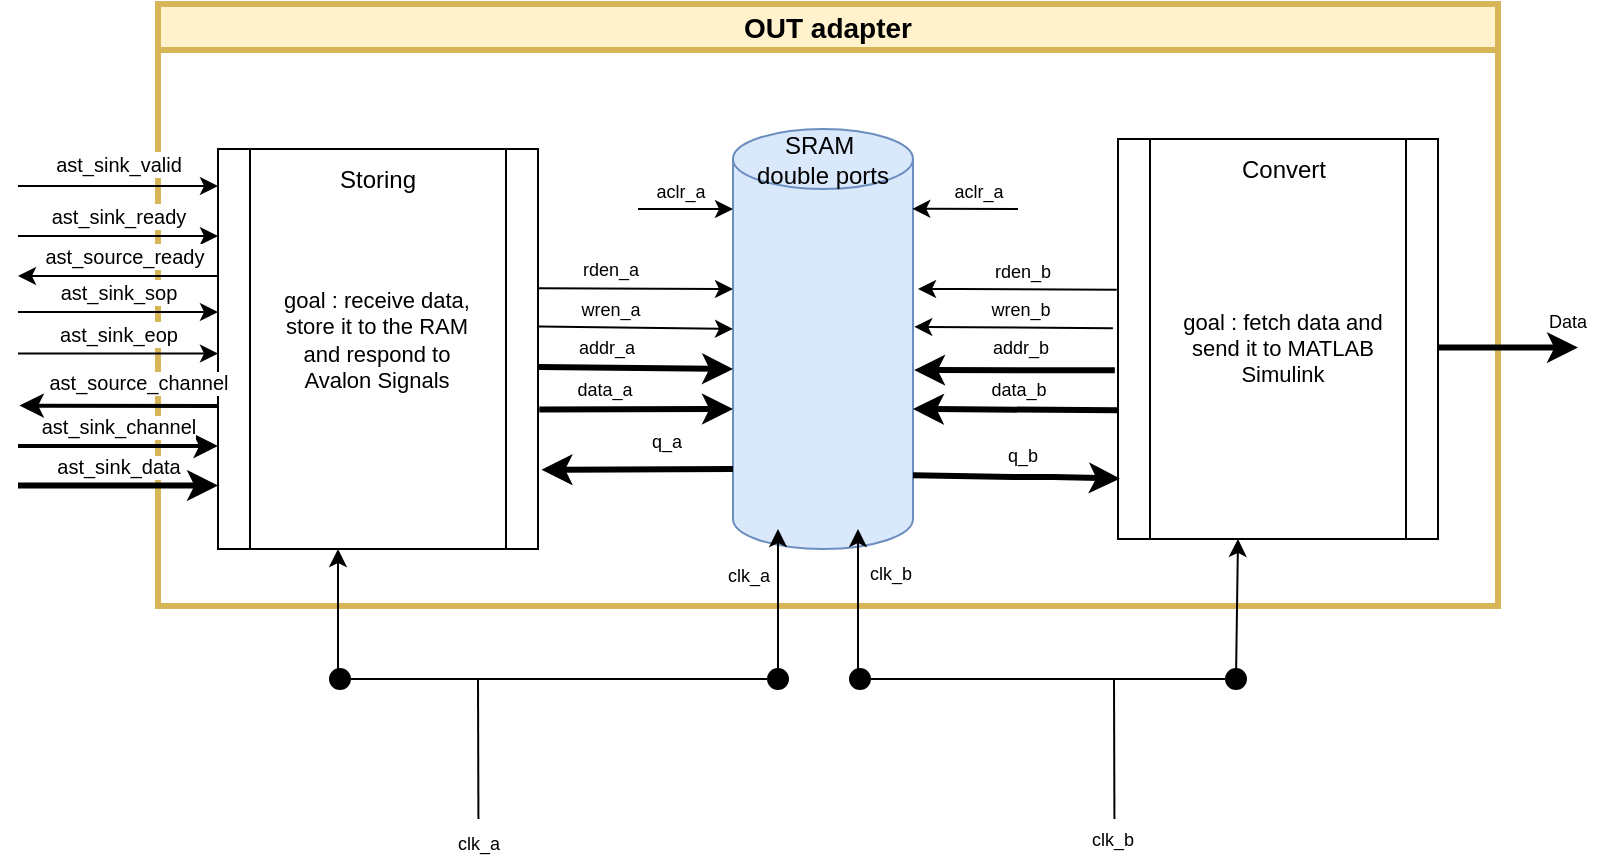 <mxfile version="20.6.2" type="device"><diagram id="scQfgee1Pzgv_DLYSSfQ" name="Page-1"><mxGraphModel dx="739" dy="388" grid="1" gridSize="10" guides="1" tooltips="1" connect="1" arrows="1" fold="1" page="1" pageScale="1" pageWidth="1169" pageHeight="827" math="0" shadow="0"><root><mxCell id="0"/><mxCell id="1" parent="0"/><mxCell id="AdCbfNfEjxr4OPxTVzY8-1" value="" style="shape=cylinder3;whiteSpace=wrap;html=1;boundedLbl=1;backgroundOutline=1;size=15;fillColor=#dae8fc;strokeColor=#6c8ebf;" vertex="1" parent="1"><mxGeometry x="567.5" y="202.5" width="90" height="210" as="geometry"/></mxCell><mxCell id="AdCbfNfEjxr4OPxTVzY8-2" value="SRAM&amp;nbsp;&lt;br&gt;double ports" style="text;html=1;strokeColor=none;fillColor=none;align=center;verticalAlign=middle;whiteSpace=wrap;rounded=0;" vertex="1" parent="1"><mxGeometry x="575" y="202.5" width="75" height="30" as="geometry"/></mxCell><mxCell id="AdCbfNfEjxr4OPxTVzY8-3" value="" style="endArrow=classic;html=1;rounded=0;" edge="1" parent="1"><mxGeometry width="50" height="50" relative="1" as="geometry"><mxPoint x="520" y="242.5" as="sourcePoint"/><mxPoint x="567.5" y="242.5" as="targetPoint"/></mxGeometry></mxCell><mxCell id="AdCbfNfEjxr4OPxTVzY8-4" value="&lt;font style=&quot;font-size: 9px;&quot;&gt;aclr_a&lt;/font&gt;" style="edgeLabel;html=1;align=center;verticalAlign=middle;resizable=0;points=[];" vertex="1" connectable="0" parent="AdCbfNfEjxr4OPxTVzY8-3"><mxGeometry x="-0.391" y="1" relative="1" as="geometry"><mxPoint x="6" y="-9" as="offset"/></mxGeometry></mxCell><mxCell id="AdCbfNfEjxr4OPxTVzY8-5" value="" style="endArrow=classic;html=1;rounded=0;strokeWidth=3;exitX=1.002;exitY=0.545;exitDx=0;exitDy=0;exitPerimeter=0;" edge="1" parent="1" source="AdCbfNfEjxr4OPxTVzY8-18"><mxGeometry width="50" height="50" relative="1" as="geometry"><mxPoint x="520" y="322.5" as="sourcePoint"/><mxPoint x="567.5" y="322.5" as="targetPoint"/><Array as="points"/></mxGeometry></mxCell><mxCell id="AdCbfNfEjxr4OPxTVzY8-6" value="addr_a" style="edgeLabel;html=1;align=center;verticalAlign=middle;resizable=0;points=[];fontSize=9;" vertex="1" connectable="0" parent="AdCbfNfEjxr4OPxTVzY8-5"><mxGeometry x="-0.511" y="-2" relative="1" as="geometry"><mxPoint x="9" y="-12" as="offset"/></mxGeometry></mxCell><mxCell id="AdCbfNfEjxr4OPxTVzY8-7" value="" style="endArrow=classic;html=1;rounded=0;exitX=1;exitY=0.348;exitDx=0;exitDy=0;exitPerimeter=0;" edge="1" parent="1" source="AdCbfNfEjxr4OPxTVzY8-18"><mxGeometry width="50" height="50" relative="1" as="geometry"><mxPoint x="520" y="282.5" as="sourcePoint"/><mxPoint x="567.5" y="282.5" as="targetPoint"/></mxGeometry></mxCell><mxCell id="AdCbfNfEjxr4OPxTVzY8-8" value="&lt;font style=&quot;font-size: 9px;&quot;&gt;rden_a&lt;/font&gt;" style="edgeLabel;html=1;align=center;verticalAlign=middle;resizable=0;points=[];" vertex="1" connectable="0" parent="AdCbfNfEjxr4OPxTVzY8-7"><mxGeometry x="-0.391" y="1" relative="1" as="geometry"><mxPoint x="6" y="-9" as="offset"/></mxGeometry></mxCell><mxCell id="AdCbfNfEjxr4OPxTVzY8-9" value="" style="endArrow=classic;html=1;rounded=0;exitX=1.002;exitY=0.444;exitDx=0;exitDy=0;exitPerimeter=0;" edge="1" parent="1" source="AdCbfNfEjxr4OPxTVzY8-18"><mxGeometry width="50" height="50" relative="1" as="geometry"><mxPoint x="520" y="302.5" as="sourcePoint"/><mxPoint x="567.5" y="302.5" as="targetPoint"/></mxGeometry></mxCell><mxCell id="AdCbfNfEjxr4OPxTVzY8-10" value="&lt;font style=&quot;font-size: 9px;&quot;&gt;wren_a&lt;/font&gt;" style="edgeLabel;html=1;align=center;verticalAlign=middle;resizable=0;points=[];" vertex="1" connectable="0" parent="AdCbfNfEjxr4OPxTVzY8-9"><mxGeometry x="-0.391" y="1" relative="1" as="geometry"><mxPoint x="6" y="-9" as="offset"/></mxGeometry></mxCell><mxCell id="AdCbfNfEjxr4OPxTVzY8-11" value="" style="endArrow=classic;html=1;rounded=0;strokeWidth=3;exitX=1.004;exitY=0.651;exitDx=0;exitDy=0;exitPerimeter=0;" edge="1" parent="1" source="AdCbfNfEjxr4OPxTVzY8-18"><mxGeometry width="50" height="50" relative="1" as="geometry"><mxPoint x="470" y="342.5" as="sourcePoint"/><mxPoint x="567.5" y="342.5" as="targetPoint"/><Array as="points"/></mxGeometry></mxCell><mxCell id="AdCbfNfEjxr4OPxTVzY8-12" value="data_a" style="edgeLabel;html=1;align=center;verticalAlign=middle;resizable=0;points=[];fontSize=9;" vertex="1" connectable="0" parent="AdCbfNfEjxr4OPxTVzY8-11"><mxGeometry x="-0.511" y="-2" relative="1" as="geometry"><mxPoint x="9" y="-12" as="offset"/></mxGeometry></mxCell><mxCell id="AdCbfNfEjxr4OPxTVzY8-13" value="" style="endArrow=classic;html=1;rounded=0;strokeWidth=3;entryX=1.011;entryY=0.802;entryDx=0;entryDy=0;entryPerimeter=0;" edge="1" parent="1" target="AdCbfNfEjxr4OPxTVzY8-18"><mxGeometry width="50" height="50" relative="1" as="geometry"><mxPoint x="567.5" y="372.5" as="sourcePoint"/><mxPoint x="520" y="372.5" as="targetPoint"/><Array as="points"/></mxGeometry></mxCell><mxCell id="AdCbfNfEjxr4OPxTVzY8-14" value="q_a" style="edgeLabel;html=1;align=center;verticalAlign=middle;resizable=0;points=[];fontSize=9;" vertex="1" connectable="0" parent="AdCbfNfEjxr4OPxTVzY8-13"><mxGeometry x="-0.511" y="-2" relative="1" as="geometry"><mxPoint x="-10" y="-12" as="offset"/></mxGeometry></mxCell><mxCell id="AdCbfNfEjxr4OPxTVzY8-17" value="" style="group;fillColor=#dae8fc;strokeColor=#6c8ebf;" vertex="1" connectable="0" parent="1"><mxGeometry x="310" y="212.5" width="160" height="200" as="geometry"/></mxCell><mxCell id="AdCbfNfEjxr4OPxTVzY8-18" value="" style="shape=process;whiteSpace=wrap;html=1;backgroundOutline=1;fontSize=9;" vertex="1" parent="AdCbfNfEjxr4OPxTVzY8-17"><mxGeometry width="160" height="200" as="geometry"/></mxCell><mxCell id="AdCbfNfEjxr4OPxTVzY8-19" value="Storing" style="text;html=1;strokeColor=none;fillColor=none;align=center;verticalAlign=middle;whiteSpace=wrap;rounded=0;" vertex="1" parent="AdCbfNfEjxr4OPxTVzY8-17"><mxGeometry x="34.783" width="90.435" height="30" as="geometry"/></mxCell><mxCell id="AdCbfNfEjxr4OPxTVzY8-20" value="&lt;font style=&quot;font-size: 11px;&quot;&gt;goal : receive data, store it to the RAM and respond to Avalon Signals&lt;/font&gt;" style="text;html=1;strokeColor=none;fillColor=none;align=center;verticalAlign=middle;whiteSpace=wrap;rounded=0;fontSize=9;" vertex="1" parent="AdCbfNfEjxr4OPxTVzY8-17"><mxGeometry x="24.348" y="80" width="111.304" height="30" as="geometry"/></mxCell><mxCell id="AdCbfNfEjxr4OPxTVzY8-21" value="" style="shape=process;whiteSpace=wrap;html=1;backgroundOutline=1;fontSize=9;" vertex="1" parent="1"><mxGeometry x="760" y="207.5" width="160" height="200" as="geometry"/></mxCell><mxCell id="AdCbfNfEjxr4OPxTVzY8-22" value="" style="endArrow=classic;html=1;rounded=0;entryX=0.996;entryY=0.19;entryDx=0;entryDy=0;entryPerimeter=0;" edge="1" parent="1" target="AdCbfNfEjxr4OPxTVzY8-1"><mxGeometry width="50" height="50" relative="1" as="geometry"><mxPoint x="710" y="242.5" as="sourcePoint"/><mxPoint x="737.5" y="232.5" as="targetPoint"/></mxGeometry></mxCell><mxCell id="AdCbfNfEjxr4OPxTVzY8-23" value="&lt;font style=&quot;font-size: 9px;&quot;&gt;aclr_a&lt;/font&gt;" style="edgeLabel;html=1;align=center;verticalAlign=middle;resizable=0;points=[];" vertex="1" connectable="0" parent="AdCbfNfEjxr4OPxTVzY8-22"><mxGeometry x="-0.391" y="1" relative="1" as="geometry"><mxPoint x="-4" y="-11" as="offset"/></mxGeometry></mxCell><mxCell id="AdCbfNfEjxr4OPxTVzY8-24" value="" style="endArrow=classic;html=1;rounded=0;strokeWidth=3;exitX=-0.01;exitY=0.578;exitDx=0;exitDy=0;exitPerimeter=0;entryX=1.006;entryY=0.574;entryDx=0;entryDy=0;entryPerimeter=0;" edge="1" parent="1" source="AdCbfNfEjxr4OPxTVzY8-21" target="AdCbfNfEjxr4OPxTVzY8-1"><mxGeometry width="50" height="50" relative="1" as="geometry"><mxPoint x="700" y="307.0" as="sourcePoint"/><mxPoint x="797.04" y="308" as="targetPoint"/><Array as="points"/></mxGeometry></mxCell><mxCell id="AdCbfNfEjxr4OPxTVzY8-25" value="addr_b" style="edgeLabel;html=1;align=center;verticalAlign=middle;resizable=0;points=[];fontSize=9;" vertex="1" connectable="0" parent="AdCbfNfEjxr4OPxTVzY8-24"><mxGeometry x="-0.511" y="-2" relative="1" as="geometry"><mxPoint x="-23" y="-9" as="offset"/></mxGeometry></mxCell><mxCell id="AdCbfNfEjxr4OPxTVzY8-26" value="" style="endArrow=classic;html=1;rounded=0;exitX=-0.004;exitY=0.377;exitDx=0;exitDy=0;exitPerimeter=0;" edge="1" parent="1" source="AdCbfNfEjxr4OPxTVzY8-21"><mxGeometry width="50" height="50" relative="1" as="geometry"><mxPoint x="657.5" y="262.5" as="sourcePoint"/><mxPoint x="660" y="282.5" as="targetPoint"/><Array as="points"><mxPoint x="680" y="282.5"/></Array></mxGeometry></mxCell><mxCell id="AdCbfNfEjxr4OPxTVzY8-27" value="&lt;font style=&quot;font-size: 9px;&quot;&gt;rden_b&lt;/font&gt;" style="edgeLabel;html=1;align=center;verticalAlign=middle;resizable=0;points=[];" vertex="1" connectable="0" parent="AdCbfNfEjxr4OPxTVzY8-26"><mxGeometry x="-0.391" y="1" relative="1" as="geometry"><mxPoint x="-17" y="-11" as="offset"/></mxGeometry></mxCell><mxCell id="AdCbfNfEjxr4OPxTVzY8-28" value="" style="endArrow=classic;html=1;rounded=0;exitX=-0.011;exitY=0.473;exitDx=0;exitDy=0;exitPerimeter=0;entryX=1.007;entryY=0.471;entryDx=0;entryDy=0;entryPerimeter=0;" edge="1" parent="1"><mxGeometry width="50" height="50" relative="1" as="geometry"><mxPoint x="757.47" y="302.1" as="sourcePoint"/><mxPoint x="658.13" y="301.41" as="targetPoint"/></mxGeometry></mxCell><mxCell id="AdCbfNfEjxr4OPxTVzY8-29" value="&lt;font style=&quot;font-size: 9px;&quot;&gt;wren_b&lt;/font&gt;" style="edgeLabel;html=1;align=center;verticalAlign=middle;resizable=0;points=[];" vertex="1" connectable="0" parent="AdCbfNfEjxr4OPxTVzY8-28"><mxGeometry x="-0.391" y="1" relative="1" as="geometry"><mxPoint x="-17" y="-11" as="offset"/></mxGeometry></mxCell><mxCell id="AdCbfNfEjxr4OPxTVzY8-30" value="" style="endArrow=classic;html=1;rounded=0;strokeWidth=3;exitX=-0.002;exitY=0.69;exitDx=0;exitDy=0;exitPerimeter=0;entryX=0.993;entryY=0.678;entryDx=0;entryDy=0;entryPerimeter=0;" edge="1" parent="1"><mxGeometry width="50" height="50" relative="1" as="geometry"><mxPoint x="760.17" y="343.12" as="sourcePoint"/><mxPoint x="657.5" y="342.5" as="targetPoint"/><Array as="points"/></mxGeometry></mxCell><mxCell id="AdCbfNfEjxr4OPxTVzY8-31" value="data_b" style="edgeLabel;html=1;align=center;verticalAlign=middle;resizable=0;points=[];fontSize=9;" vertex="1" connectable="0" parent="AdCbfNfEjxr4OPxTVzY8-30"><mxGeometry x="-0.511" y="-2" relative="1" as="geometry"><mxPoint x="-25" y="-8" as="offset"/></mxGeometry></mxCell><mxCell id="AdCbfNfEjxr4OPxTVzY8-32" value="" style="endArrow=classic;html=1;rounded=0;strokeWidth=3;exitX=1.028;exitY=0.81;exitDx=0;exitDy=0;exitPerimeter=0;entryX=0.006;entryY=0.849;entryDx=0;entryDy=0;entryPerimeter=0;" edge="1" parent="1" target="AdCbfNfEjxr4OPxTVzY8-21"><mxGeometry width="50" height="50" relative="1" as="geometry"><mxPoint x="657.5" y="375.6" as="sourcePoint"/><mxPoint x="754.49" y="376.5" as="targetPoint"/><Array as="points"><mxPoint x="707.48" y="376.5"/><mxPoint x="727.48" y="376.5"/></Array></mxGeometry></mxCell><mxCell id="AdCbfNfEjxr4OPxTVzY8-33" value="q_b" style="edgeLabel;html=1;align=center;verticalAlign=middle;resizable=0;points=[];fontSize=9;" vertex="1" connectable="0" parent="AdCbfNfEjxr4OPxTVzY8-32"><mxGeometry x="-0.511" y="-2" relative="1" as="geometry"><mxPoint x="29" y="-12" as="offset"/></mxGeometry></mxCell><mxCell id="AdCbfNfEjxr4OPxTVzY8-34" value="OUT adapter" style="swimlane;whiteSpace=wrap;html=1;fontSize=14;fillColor=#fff2cc;strokeColor=#d6b656;strokeWidth=3;" vertex="1" parent="1"><mxGeometry x="280" y="140" width="670" height="301" as="geometry"/></mxCell><mxCell id="AdCbfNfEjxr4OPxTVzY8-35" value="" style="endArrow=classic;html=1;rounded=0;" edge="1" parent="AdCbfNfEjxr4OPxTVzY8-34"><mxGeometry width="50" height="50" relative="1" as="geometry"><mxPoint x="310" y="336" as="sourcePoint"/><mxPoint x="310" y="262.5" as="targetPoint"/></mxGeometry></mxCell><mxCell id="AdCbfNfEjxr4OPxTVzY8-36" value="&lt;font style=&quot;font-size: 9px;&quot;&gt;clk_a&lt;/font&gt;" style="edgeLabel;html=1;align=center;verticalAlign=middle;resizable=0;points=[];" vertex="1" connectable="0" parent="AdCbfNfEjxr4OPxTVzY8-35"><mxGeometry x="-0.391" y="1" relative="1" as="geometry"><mxPoint x="-14" y="-29" as="offset"/></mxGeometry></mxCell><mxCell id="AdCbfNfEjxr4OPxTVzY8-37" value="" style="endArrow=classic;html=1;rounded=0;strokeWidth=1;fontSize=10;" edge="1" parent="AdCbfNfEjxr4OPxTVzY8-34"><mxGeometry width="50" height="50" relative="1" as="geometry"><mxPoint x="90" y="342.5" as="sourcePoint"/><mxPoint x="90" y="272.5" as="targetPoint"/><Array as="points"><mxPoint x="90" y="312.5"/></Array></mxGeometry></mxCell><mxCell id="AdCbfNfEjxr4OPxTVzY8-38" value="&lt;font style=&quot;font-size: 11px;&quot;&gt;goal : fetch data and send it to MATLAB Simulink&lt;/font&gt;" style="text;html=1;strokeColor=none;fillColor=none;align=center;verticalAlign=middle;whiteSpace=wrap;rounded=0;fontSize=9;" vertex="1" parent="AdCbfNfEjxr4OPxTVzY8-34"><mxGeometry x="510" y="154.5" width="105" height="35.5" as="geometry"/></mxCell><mxCell id="AdCbfNfEjxr4OPxTVzY8-39" value="Convert" style="text;html=1;strokeColor=none;fillColor=none;align=center;verticalAlign=middle;whiteSpace=wrap;rounded=0;" vertex="1" parent="AdCbfNfEjxr4OPxTVzY8-34"><mxGeometry x="497.5" y="67.5" width="130" height="30" as="geometry"/></mxCell><mxCell id="AdCbfNfEjxr4OPxTVzY8-40" value="" style="endArrow=classic;html=1;rounded=0;strokeWidth=1;fontSize=14;" edge="1" parent="AdCbfNfEjxr4OPxTVzY8-34"><mxGeometry width="50" height="50" relative="1" as="geometry"><mxPoint x="-70" y="91" as="sourcePoint"/><mxPoint x="30" y="91" as="targetPoint"/></mxGeometry></mxCell><mxCell id="AdCbfNfEjxr4OPxTVzY8-41" value="&lt;font size=&quot;1&quot;&gt;ast_sink_valid&lt;/font&gt;" style="edgeLabel;html=1;align=center;verticalAlign=middle;resizable=0;points=[];" vertex="1" connectable="0" parent="AdCbfNfEjxr4OPxTVzY8-34"><mxGeometry x="-20.001" y="79.997" as="geometry"/></mxCell><mxCell id="AdCbfNfEjxr4OPxTVzY8-42" value="" style="endArrow=classic;html=1;rounded=0;strokeWidth=1;fontSize=14;" edge="1" parent="AdCbfNfEjxr4OPxTVzY8-34"><mxGeometry width="50" height="50" relative="1" as="geometry"><mxPoint x="-70.0" y="116" as="sourcePoint"/><mxPoint x="30.0" y="116" as="targetPoint"/></mxGeometry></mxCell><mxCell id="AdCbfNfEjxr4OPxTVzY8-43" value="&lt;font size=&quot;1&quot;&gt;ast_sink_ready&lt;/font&gt;" style="edgeLabel;html=1;align=center;verticalAlign=middle;resizable=0;points=[];" vertex="1" connectable="0" parent="AdCbfNfEjxr4OPxTVzY8-34"><mxGeometry x="-20.001" y="105.997" as="geometry"/></mxCell><mxCell id="AdCbfNfEjxr4OPxTVzY8-44" value="" style="endArrow=classic;html=1;rounded=0;strokeWidth=1;fontSize=14;" edge="1" parent="AdCbfNfEjxr4OPxTVzY8-34"><mxGeometry width="50" height="50" relative="1" as="geometry"><mxPoint x="-70.0" y="154.0" as="sourcePoint"/><mxPoint x="30" y="154.0" as="targetPoint"/></mxGeometry></mxCell><mxCell id="AdCbfNfEjxr4OPxTVzY8-45" value="&lt;font size=&quot;1&quot;&gt;ast_sink_sop&lt;/font&gt;" style="edgeLabel;html=1;align=center;verticalAlign=middle;resizable=0;points=[];" vertex="1" connectable="0" parent="AdCbfNfEjxr4OPxTVzY8-34"><mxGeometry x="-20.001" y="143.997" as="geometry"/></mxCell><mxCell id="AdCbfNfEjxr4OPxTVzY8-46" value="" style="endArrow=classic;html=1;rounded=0;strokeWidth=1;fontSize=14;" edge="1" parent="AdCbfNfEjxr4OPxTVzY8-34"><mxGeometry width="50" height="50" relative="1" as="geometry"><mxPoint x="-70.0" y="174.78" as="sourcePoint"/><mxPoint x="30" y="174.78" as="targetPoint"/></mxGeometry></mxCell><mxCell id="AdCbfNfEjxr4OPxTVzY8-47" value="&lt;font size=&quot;1&quot;&gt;ast_sink_eop&lt;/font&gt;" style="edgeLabel;html=1;align=center;verticalAlign=middle;resizable=0;points=[];" vertex="1" connectable="0" parent="AdCbfNfEjxr4OPxTVzY8-34"><mxGeometry x="-20.001" y="164.777" as="geometry"/></mxCell><mxCell id="AdCbfNfEjxr4OPxTVzY8-48" value="" style="endArrow=classic;html=1;rounded=0;strokeWidth=2;fontSize=10;" edge="1" parent="AdCbfNfEjxr4OPxTVzY8-34"><mxGeometry width="50" height="50" relative="1" as="geometry"><mxPoint x="-70.0" y="221.0" as="sourcePoint"/><mxPoint x="30" y="221.0" as="targetPoint"/></mxGeometry></mxCell><mxCell id="AdCbfNfEjxr4OPxTVzY8-49" value="&lt;font style=&quot;font-size: 10px;&quot;&gt;ast_sink_channel&lt;/font&gt;" style="edgeLabel;html=1;align=center;verticalAlign=middle;resizable=0;points=[];fontSize=10;" vertex="1" connectable="0" parent="AdCbfNfEjxr4OPxTVzY8-34"><mxGeometry x="-20.001" y="210.997" as="geometry"/></mxCell><mxCell id="AdCbfNfEjxr4OPxTVzY8-50" value="" style="endArrow=classic;html=1;rounded=0;strokeWidth=2;fontSize=10;entryX=1.003;entryY=0.634;entryDx=0;entryDy=0;entryPerimeter=0;" edge="1" parent="AdCbfNfEjxr4OPxTVzY8-34"><mxGeometry width="50" height="50" relative="1" as="geometry"><mxPoint x="30" y="201" as="sourcePoint"/><mxPoint x="-69.31" y="200.8" as="targetPoint"/></mxGeometry></mxCell><mxCell id="AdCbfNfEjxr4OPxTVzY8-51" value="&lt;font style=&quot;font-size: 10px;&quot;&gt;ast_source_channel&lt;/font&gt;" style="edgeLabel;html=1;align=center;verticalAlign=middle;resizable=0;points=[];fontSize=10;" vertex="1" connectable="0" parent="AdCbfNfEjxr4OPxTVzY8-34"><mxGeometry x="-10.001" y="188.997" as="geometry"/></mxCell><mxCell id="AdCbfNfEjxr4OPxTVzY8-52" value="" style="endArrow=classic;html=1;rounded=0;strokeWidth=3;fontSize=10;" edge="1" parent="AdCbfNfEjxr4OPxTVzY8-34"><mxGeometry width="50" height="50" relative="1" as="geometry"><mxPoint x="-70.0" y="240.75" as="sourcePoint"/><mxPoint x="30" y="240.75" as="targetPoint"/></mxGeometry></mxCell><mxCell id="AdCbfNfEjxr4OPxTVzY8-53" value="&lt;font style=&quot;font-size: 10px;&quot;&gt;ast_sink_data&lt;/font&gt;" style="edgeLabel;html=1;align=center;verticalAlign=middle;resizable=0;points=[];fontSize=10;" vertex="1" connectable="0" parent="AdCbfNfEjxr4OPxTVzY8-34"><mxGeometry x="-20.001" y="230.997" as="geometry"/></mxCell><mxCell id="AdCbfNfEjxr4OPxTVzY8-54" value="" style="endArrow=classic;html=1;rounded=0;strokeWidth=1;fontSize=14;" edge="1" parent="AdCbfNfEjxr4OPxTVzY8-34"><mxGeometry width="50" height="50" relative="1" as="geometry"><mxPoint x="30" y="136" as="sourcePoint"/><mxPoint x="-70" y="136" as="targetPoint"/></mxGeometry></mxCell><mxCell id="AdCbfNfEjxr4OPxTVzY8-55" value="&lt;font size=&quot;1&quot;&gt;ast_source_ready&lt;/font&gt;" style="edgeLabel;html=1;align=center;verticalAlign=middle;resizable=0;points=[];" vertex="1" connectable="0" parent="AdCbfNfEjxr4OPxTVzY8-34"><mxGeometry x="-17.001" y="125.997" as="geometry"/></mxCell><mxCell id="AdCbfNfEjxr4OPxTVzY8-15" value="" style="endArrow=classic;html=1;rounded=0;strokeWidth=3;fontSize=9;entryX=0;entryY=0.5;entryDx=0;entryDy=0;" edge="1" parent="AdCbfNfEjxr4OPxTVzY8-34"><mxGeometry width="50" height="50" relative="1" as="geometry"><mxPoint x="640" y="171.8" as="sourcePoint"/><mxPoint x="710.0" y="171.8" as="targetPoint"/></mxGeometry></mxCell><mxCell id="AdCbfNfEjxr4OPxTVzY8-56" value="" style="endArrow=classic;html=1;rounded=0;startArrow=none;" edge="1" parent="1" source="AdCbfNfEjxr4OPxTVzY8-62"><mxGeometry width="50" height="50" relative="1" as="geometry"><mxPoint x="820" y="482.5" as="sourcePoint"/><mxPoint x="820" y="407.5" as="targetPoint"/></mxGeometry></mxCell><mxCell id="AdCbfNfEjxr4OPxTVzY8-57" value="" style="endArrow=none;html=1;rounded=0;strokeWidth=1;fontSize=10;startArrow=none;entryX=0;entryY=0.5;entryDx=0;entryDy=0;" edge="1" parent="1" source="AdCbfNfEjxr4OPxTVzY8-61" target="AdCbfNfEjxr4OPxTVzY8-62"><mxGeometry width="50" height="50" relative="1" as="geometry"><mxPoint x="300" y="482.5" as="sourcePoint"/><mxPoint x="820" y="482.5" as="targetPoint"/></mxGeometry></mxCell><mxCell id="AdCbfNfEjxr4OPxTVzY8-58" value="" style="endArrow=none;html=1;rounded=0;strokeWidth=1;fontSize=10;" edge="1" parent="1"><mxGeometry width="50" height="50" relative="1" as="geometry"><mxPoint x="440" y="477.5" as="sourcePoint"/><mxPoint x="440.21" y="547.5" as="targetPoint"/></mxGeometry></mxCell><mxCell id="AdCbfNfEjxr4OPxTVzY8-59" value="" style="endArrow=none;html=1;rounded=0;strokeWidth=1;fontSize=10;startArrow=none;entryX=1;entryY=0.5;entryDx=0;entryDy=0;" edge="1" parent="1" source="AdCbfNfEjxr4OPxTVzY8-67" target="AdCbfNfEjxr4OPxTVzY8-60"><mxGeometry width="50" height="50" relative="1" as="geometry"><mxPoint x="370" y="477.5" as="sourcePoint"/><mxPoint x="540.0" y="477.5" as="targetPoint"/></mxGeometry></mxCell><mxCell id="AdCbfNfEjxr4OPxTVzY8-60" value="" style="ellipse;whiteSpace=wrap;html=1;fontSize=10;fillColor=#000000;" vertex="1" parent="1"><mxGeometry x="585" y="472.5" width="10" height="10" as="geometry"/></mxCell><mxCell id="AdCbfNfEjxr4OPxTVzY8-61" value="" style="ellipse;whiteSpace=wrap;html=1;fontSize=10;fillColor=#000000;" vertex="1" parent="1"><mxGeometry x="626" y="472.5" width="10" height="10" as="geometry"/></mxCell><mxCell id="AdCbfNfEjxr4OPxTVzY8-62" value="" style="ellipse;whiteSpace=wrap;html=1;fontSize=10;fillColor=#000000;" vertex="1" parent="1"><mxGeometry x="814" y="472.5" width="10" height="10" as="geometry"/></mxCell><mxCell id="AdCbfNfEjxr4OPxTVzY8-63" value="" style="endArrow=none;html=1;rounded=0;" edge="1" parent="1"><mxGeometry width="50" height="50" relative="1" as="geometry"><mxPoint x="820" y="478.5" as="sourcePoint"/><mxPoint x="819.981" y="478.403" as="targetPoint"/></mxGeometry></mxCell><mxCell id="AdCbfNfEjxr4OPxTVzY8-64" value="&lt;font style=&quot;font-size: 9px;&quot;&gt;clk_a&lt;/font&gt;" style="edgeLabel;html=1;align=center;verticalAlign=middle;resizable=0;points=[];" vertex="1" connectable="0" parent="1"><mxGeometry x="585" y="441.395" as="geometry"><mxPoint x="-145" y="117" as="offset"/></mxGeometry></mxCell><mxCell id="AdCbfNfEjxr4OPxTVzY8-65" value="" style="endArrow=none;html=1;rounded=0;strokeWidth=1;fontSize=10;" edge="1" parent="1"><mxGeometry width="50" height="50" relative="1" as="geometry"><mxPoint x="758" y="477.5" as="sourcePoint"/><mxPoint x="758.21" y="547.5" as="targetPoint"/></mxGeometry></mxCell><mxCell id="AdCbfNfEjxr4OPxTVzY8-66" value="&lt;font style=&quot;font-size: 9px;&quot;&gt;clk_b&lt;/font&gt;" style="edgeLabel;html=1;align=center;verticalAlign=middle;resizable=0;points=[];" vertex="1" connectable="0" parent="1"><mxGeometry x="699" y="448.505" as="geometry"><mxPoint x="58" y="108" as="offset"/></mxGeometry></mxCell><mxCell id="AdCbfNfEjxr4OPxTVzY8-67" value="" style="ellipse;whiteSpace=wrap;html=1;fontSize=10;fillColor=#000000;" vertex="1" parent="1"><mxGeometry x="366" y="472.5" width="10" height="10" as="geometry"/></mxCell><mxCell id="AdCbfNfEjxr4OPxTVzY8-68" value="" style="endArrow=none;html=1;rounded=0;strokeWidth=1;fontSize=10;startArrow=none;entryX=1;entryY=0.5;entryDx=0;entryDy=0;" edge="1" parent="1" target="AdCbfNfEjxr4OPxTVzY8-67"><mxGeometry width="50" height="50" relative="1" as="geometry"><mxPoint x="370" y="477.5" as="sourcePoint"/><mxPoint x="595" y="477.5" as="targetPoint"/></mxGeometry></mxCell><mxCell id="AdCbfNfEjxr4OPxTVzY8-69" value="" style="endArrow=classic;html=1;rounded=0;" edge="1" parent="1"><mxGeometry width="50" height="50" relative="1" as="geometry"><mxPoint x="630" y="474.5" as="sourcePoint"/><mxPoint x="630" y="402.5" as="targetPoint"/></mxGeometry></mxCell><mxCell id="AdCbfNfEjxr4OPxTVzY8-70" value="&lt;font style=&quot;font-size: 9px;&quot;&gt;clk_b&lt;/font&gt;" style="edgeLabel;html=1;align=center;verticalAlign=middle;resizable=0;points=[];" vertex="1" connectable="0" parent="AdCbfNfEjxr4OPxTVzY8-69"><mxGeometry x="-0.391" y="1" relative="1" as="geometry"><mxPoint x="17" y="-29" as="offset"/></mxGeometry></mxCell><mxCell id="AdCbfNfEjxr4OPxTVzY8-16" value="Data" style="text;html=1;strokeColor=none;fillColor=none;align=center;verticalAlign=middle;whiteSpace=wrap;rounded=0;fontSize=9;" vertex="1" parent="1"><mxGeometry x="960" y="284" width="50" height="30" as="geometry"/></mxCell></root></mxGraphModel></diagram></mxfile>